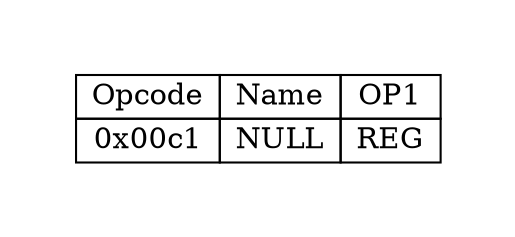 digraph{
graph [pad="0.5", nodesep="0.5", ranksep="2" ]
node[shape=plain]
Foo [label=<
<table border="0" cellborder="1" cellspacing="0">
<tr><td> Opcode </td> <td> Name </td> <td> OP1 </td> </tr>
<tr><td> 0x00c1 </td><td> NULL </td><td> REG </td> </tr>
</table>>];
}
